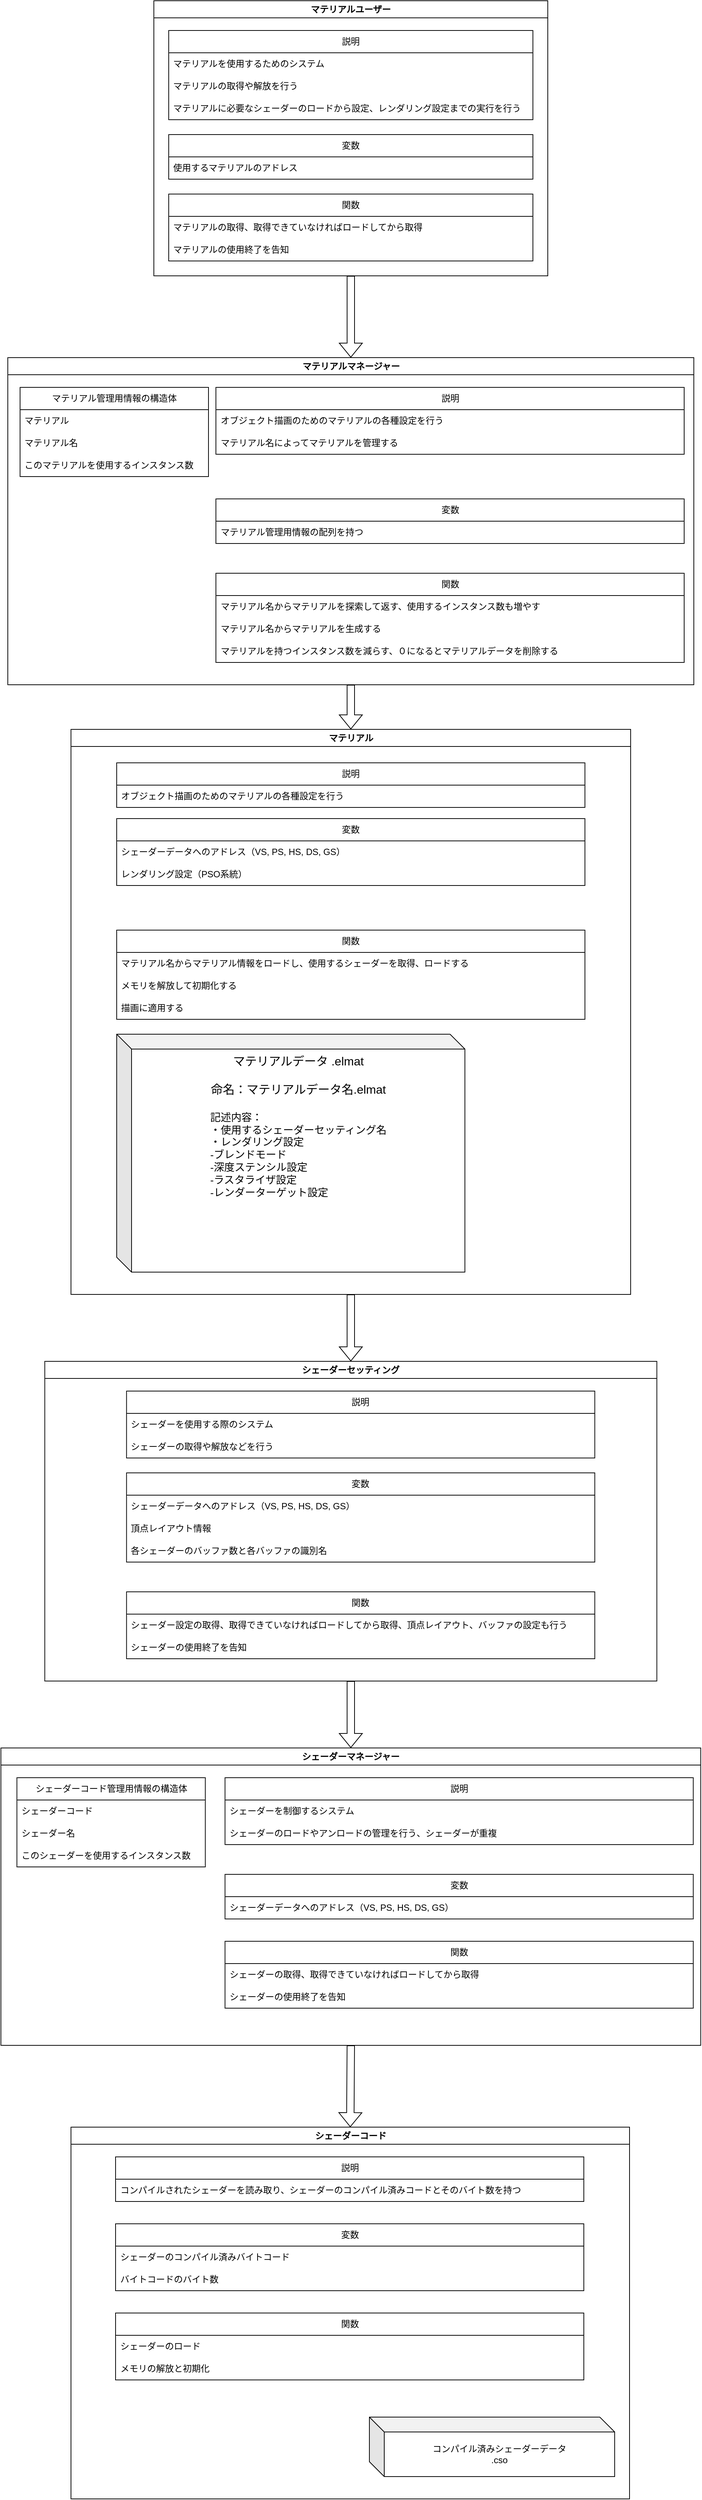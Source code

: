 <mxfile version="22.0.2" type="device">
  <diagram name="ページ1" id="F_xgiDYA5KZkH7zyrJZr">
    <mxGraphModel dx="1990" dy="2194" grid="1" gridSize="10" guides="1" tooltips="1" connect="1" arrows="1" fold="1" page="1" pageScale="1" pageWidth="827" pageHeight="1169" math="0" shadow="0">
      <root>
        <mxCell id="0" />
        <mxCell id="1" parent="0" />
        <mxCell id="cBP3mdUdwcwwjYfgzpu0-2" value="マテリアル" style="swimlane;whiteSpace=wrap;html=1;" parent="1" vertex="1">
          <mxGeometry x="-131.5" y="510" width="753" height="760" as="geometry" />
        </mxCell>
        <mxCell id="cBP3mdUdwcwwjYfgzpu0-6" value="変数" style="swimlane;fontStyle=0;childLayout=stackLayout;horizontal=1;startSize=30;horizontalStack=0;resizeParent=1;resizeParentMax=0;resizeLast=0;collapsible=1;marginBottom=0;whiteSpace=wrap;html=1;" parent="cBP3mdUdwcwwjYfgzpu0-2" vertex="1">
          <mxGeometry x="61.5" y="120" width="630" height="90" as="geometry" />
        </mxCell>
        <mxCell id="cBP3mdUdwcwwjYfgzpu0-7" value="シェーダーデータへのアドレス（VS, PS, HS, DS, GS）" style="text;strokeColor=none;fillColor=none;align=left;verticalAlign=middle;spacingLeft=4;spacingRight=4;overflow=hidden;points=[[0,0.5],[1,0.5]];portConstraint=eastwest;rotatable=0;whiteSpace=wrap;html=1;" parent="cBP3mdUdwcwwjYfgzpu0-6" vertex="1">
          <mxGeometry y="30" width="630" height="30" as="geometry" />
        </mxCell>
        <mxCell id="KlUS38jAtb-0dX45mFsp-3" value="レンダリング設定（PSO系統）" style="text;strokeColor=none;fillColor=none;align=left;verticalAlign=middle;spacingLeft=4;spacingRight=4;overflow=hidden;points=[[0,0.5],[1,0.5]];portConstraint=eastwest;rotatable=0;whiteSpace=wrap;html=1;" parent="cBP3mdUdwcwwjYfgzpu0-6" vertex="1">
          <mxGeometry y="60" width="630" height="30" as="geometry" />
        </mxCell>
        <mxCell id="cBP3mdUdwcwwjYfgzpu0-32" value="説明" style="swimlane;fontStyle=0;childLayout=stackLayout;horizontal=1;startSize=30;horizontalStack=0;resizeParent=1;resizeParentMax=0;resizeLast=0;collapsible=1;marginBottom=0;whiteSpace=wrap;html=1;" parent="cBP3mdUdwcwwjYfgzpu0-2" vertex="1">
          <mxGeometry x="61.5" y="45" width="630" height="60" as="geometry" />
        </mxCell>
        <mxCell id="cBP3mdUdwcwwjYfgzpu0-33" value="オブジェクト描画のためのマテリアルの各種設定を行う" style="text;strokeColor=none;fillColor=none;align=left;verticalAlign=middle;spacingLeft=4;spacingRight=4;overflow=hidden;points=[[0,0.5],[1,0.5]];portConstraint=eastwest;rotatable=0;whiteSpace=wrap;html=1;" parent="cBP3mdUdwcwwjYfgzpu0-32" vertex="1">
          <mxGeometry y="30" width="630" height="30" as="geometry" />
        </mxCell>
        <mxCell id="cBP3mdUdwcwwjYfgzpu0-56" value="関数" style="swimlane;fontStyle=0;childLayout=stackLayout;horizontal=1;startSize=30;horizontalStack=0;resizeParent=1;resizeParentMax=0;resizeLast=0;collapsible=1;marginBottom=0;whiteSpace=wrap;html=1;" parent="cBP3mdUdwcwwjYfgzpu0-2" vertex="1">
          <mxGeometry x="61.5" y="270" width="630" height="120" as="geometry" />
        </mxCell>
        <mxCell id="cBP3mdUdwcwwjYfgzpu0-57" value="マテリアル名からマテリアル情報をロードし、使用するシェーダーを取得、ロードする" style="text;strokeColor=none;fillColor=none;align=left;verticalAlign=middle;spacingLeft=4;spacingRight=4;overflow=hidden;points=[[0,0.5],[1,0.5]];portConstraint=eastwest;rotatable=0;whiteSpace=wrap;html=1;" parent="cBP3mdUdwcwwjYfgzpu0-56" vertex="1">
          <mxGeometry y="30" width="630" height="30" as="geometry" />
        </mxCell>
        <mxCell id="KlUS38jAtb-0dX45mFsp-1" value="メモリを解放して初期化する" style="text;strokeColor=none;fillColor=none;align=left;verticalAlign=middle;spacingLeft=4;spacingRight=4;overflow=hidden;points=[[0,0.5],[1,0.5]];portConstraint=eastwest;rotatable=0;whiteSpace=wrap;html=1;" parent="cBP3mdUdwcwwjYfgzpu0-56" vertex="1">
          <mxGeometry y="60" width="630" height="30" as="geometry" />
        </mxCell>
        <mxCell id="KlUS38jAtb-0dX45mFsp-2" value="描画に適用する" style="text;strokeColor=none;fillColor=none;align=left;verticalAlign=middle;spacingLeft=4;spacingRight=4;overflow=hidden;points=[[0,0.5],[1,0.5]];portConstraint=eastwest;rotatable=0;whiteSpace=wrap;html=1;" parent="cBP3mdUdwcwwjYfgzpu0-56" vertex="1">
          <mxGeometry y="90" width="630" height="30" as="geometry" />
        </mxCell>
        <mxCell id="PlpxIMU7e09dVc96idBv-2" value="&lt;font style=&quot;font-size: 16px;&quot;&gt;マテリアルデータ .elmat&lt;br&gt;&lt;br&gt;&lt;font style=&quot;font-size: 16px;&quot;&gt;命名：マテリアルデータ名.elmat&lt;/font&gt;&lt;/font&gt;&lt;br&gt;&lt;font style=&quot;font-size: 14px;&quot;&gt;&lt;br&gt;&lt;div style=&quot;text-align: left;&quot;&gt;&lt;span style=&quot;background-color: initial;&quot;&gt;記述内容：&lt;/span&gt;&lt;/div&gt;&lt;font style=&quot;font-size: 14px;&quot;&gt;&lt;div style=&quot;text-align: left;&quot;&gt;&lt;span style=&quot;background-color: initial;&quot;&gt;・使用するシェーダーセッティング名&lt;/span&gt;&lt;/div&gt;&lt;div style=&quot;text-align: left;&quot;&gt;&lt;span style=&quot;background-color: initial;&quot;&gt;・レンダリング設定&lt;/span&gt;&lt;/div&gt;&lt;div style=&quot;text-align: left;&quot;&gt;&lt;span style=&quot;background-color: initial;&quot;&gt;-ブレンドモード&lt;/span&gt;&lt;/div&gt;&lt;div style=&quot;text-align: left;&quot;&gt;&lt;span style=&quot;background-color: initial;&quot;&gt;-深度ステンシル設定&lt;/span&gt;&lt;/div&gt;&lt;div style=&quot;text-align: left;&quot;&gt;&lt;span style=&quot;background-color: initial;&quot;&gt;-ラスタライザ設定&lt;/span&gt;&lt;/div&gt;&lt;div style=&quot;text-align: left;&quot;&gt;-レンダーターゲット設定&lt;/div&gt;&lt;/font&gt;&lt;/font&gt;" style="shape=cube;whiteSpace=wrap;html=1;boundedLbl=1;backgroundOutline=1;darkOpacity=0.05;darkOpacity2=0.1;horizontal=1;verticalAlign=top;fontSize=16;" vertex="1" parent="cBP3mdUdwcwwjYfgzpu0-2">
          <mxGeometry x="61.5" y="410" width="468.5" height="320" as="geometry" />
        </mxCell>
        <mxCell id="cBP3mdUdwcwwjYfgzpu0-15" value="マテリアルユーザー" style="swimlane;whiteSpace=wrap;html=1;" parent="1" vertex="1">
          <mxGeometry x="-20" y="-470" width="530" height="370" as="geometry" />
        </mxCell>
        <mxCell id="cBP3mdUdwcwwjYfgzpu0-16" value="変数" style="swimlane;fontStyle=0;childLayout=stackLayout;horizontal=1;startSize=30;horizontalStack=0;resizeParent=1;resizeParentMax=0;resizeLast=0;collapsible=1;marginBottom=0;whiteSpace=wrap;html=1;" parent="cBP3mdUdwcwwjYfgzpu0-15" vertex="1">
          <mxGeometry x="20" y="180" width="490" height="60" as="geometry" />
        </mxCell>
        <mxCell id="cBP3mdUdwcwwjYfgzpu0-18" value="使用するマテリアルのアドレス" style="text;strokeColor=none;fillColor=none;align=left;verticalAlign=middle;spacingLeft=4;spacingRight=4;overflow=hidden;points=[[0,0.5],[1,0.5]];portConstraint=eastwest;rotatable=0;whiteSpace=wrap;html=1;" parent="cBP3mdUdwcwwjYfgzpu0-16" vertex="1">
          <mxGeometry y="30" width="490" height="30" as="geometry" />
        </mxCell>
        <mxCell id="cBP3mdUdwcwwjYfgzpu0-20" value="関数" style="swimlane;fontStyle=0;childLayout=stackLayout;horizontal=1;startSize=30;horizontalStack=0;resizeParent=1;resizeParentMax=0;resizeLast=0;collapsible=1;marginBottom=0;whiteSpace=wrap;html=1;" parent="cBP3mdUdwcwwjYfgzpu0-15" vertex="1">
          <mxGeometry x="20" y="260" width="490" height="90" as="geometry" />
        </mxCell>
        <mxCell id="cBP3mdUdwcwwjYfgzpu0-21" value="マテリアルの取得、取得できていなければロードしてから取得" style="text;strokeColor=none;fillColor=none;align=left;verticalAlign=middle;spacingLeft=4;spacingRight=4;overflow=hidden;points=[[0,0.5],[1,0.5]];portConstraint=eastwest;rotatable=0;whiteSpace=wrap;html=1;" parent="cBP3mdUdwcwwjYfgzpu0-20" vertex="1">
          <mxGeometry y="30" width="490" height="30" as="geometry" />
        </mxCell>
        <mxCell id="cBP3mdUdwcwwjYfgzpu0-25" value="マテリアルの使用終了を告知" style="text;strokeColor=none;fillColor=none;align=left;verticalAlign=middle;spacingLeft=4;spacingRight=4;overflow=hidden;points=[[0,0.5],[1,0.5]];portConstraint=eastwest;rotatable=0;whiteSpace=wrap;html=1;" parent="cBP3mdUdwcwwjYfgzpu0-20" vertex="1">
          <mxGeometry y="60" width="490" height="30" as="geometry" />
        </mxCell>
        <mxCell id="cBP3mdUdwcwwjYfgzpu0-22" value="説明" style="swimlane;fontStyle=0;childLayout=stackLayout;horizontal=1;startSize=30;horizontalStack=0;resizeParent=1;resizeParentMax=0;resizeLast=0;collapsible=1;marginBottom=0;whiteSpace=wrap;html=1;" parent="cBP3mdUdwcwwjYfgzpu0-15" vertex="1">
          <mxGeometry x="20" y="40" width="490" height="120" as="geometry" />
        </mxCell>
        <mxCell id="CW2jHhSHeJLpoLNfHYgt-12" value="マテリアルを使用するためのシステム" style="text;strokeColor=none;fillColor=none;align=left;verticalAlign=middle;spacingLeft=4;spacingRight=4;overflow=hidden;points=[[0,0.5],[1,0.5]];portConstraint=eastwest;rotatable=0;whiteSpace=wrap;html=1;" parent="cBP3mdUdwcwwjYfgzpu0-22" vertex="1">
          <mxGeometry y="30" width="490" height="30" as="geometry" />
        </mxCell>
        <mxCell id="cBP3mdUdwcwwjYfgzpu0-23" value="マテリアルの取得や解放を行う" style="text;strokeColor=none;fillColor=none;align=left;verticalAlign=middle;spacingLeft=4;spacingRight=4;overflow=hidden;points=[[0,0.5],[1,0.5]];portConstraint=eastwest;rotatable=0;whiteSpace=wrap;html=1;" parent="cBP3mdUdwcwwjYfgzpu0-22" vertex="1">
          <mxGeometry y="60" width="490" height="30" as="geometry" />
        </mxCell>
        <mxCell id="cBP3mdUdwcwwjYfgzpu0-24" value="マテリアルに必要なシェーダーのロードから設定、レンダリング設定までの実行を行う" style="text;strokeColor=none;fillColor=none;align=left;verticalAlign=middle;spacingLeft=4;spacingRight=4;overflow=hidden;points=[[0,0.5],[1,0.5]];portConstraint=eastwest;rotatable=0;whiteSpace=wrap;html=1;" parent="cBP3mdUdwcwwjYfgzpu0-22" vertex="1">
          <mxGeometry y="90" width="490" height="30" as="geometry" />
        </mxCell>
        <mxCell id="cBP3mdUdwcwwjYfgzpu0-36" value="マテリアルマネージャー" style="swimlane;whiteSpace=wrap;html=1;" parent="1" vertex="1">
          <mxGeometry x="-216.5" y="10" width="923" height="440" as="geometry" />
        </mxCell>
        <mxCell id="cBP3mdUdwcwwjYfgzpu0-37" value="変数" style="swimlane;fontStyle=0;childLayout=stackLayout;horizontal=1;startSize=30;horizontalStack=0;resizeParent=1;resizeParentMax=0;resizeLast=0;collapsible=1;marginBottom=0;whiteSpace=wrap;html=1;" parent="cBP3mdUdwcwwjYfgzpu0-36" vertex="1">
          <mxGeometry x="280" y="190" width="630" height="60" as="geometry" />
        </mxCell>
        <mxCell id="CW2jHhSHeJLpoLNfHYgt-48" value="マテリアル管理用情報の配列を持つ" style="text;strokeColor=none;fillColor=none;align=left;verticalAlign=middle;spacingLeft=4;spacingRight=4;overflow=hidden;points=[[0,0.5],[1,0.5]];portConstraint=eastwest;rotatable=0;whiteSpace=wrap;html=1;" parent="cBP3mdUdwcwwjYfgzpu0-37" vertex="1">
          <mxGeometry y="30" width="630" height="30" as="geometry" />
        </mxCell>
        <mxCell id="cBP3mdUdwcwwjYfgzpu0-41" value="説明" style="swimlane;fontStyle=0;childLayout=stackLayout;horizontal=1;startSize=30;horizontalStack=0;resizeParent=1;resizeParentMax=0;resizeLast=0;collapsible=1;marginBottom=0;whiteSpace=wrap;html=1;" parent="cBP3mdUdwcwwjYfgzpu0-36" vertex="1">
          <mxGeometry x="280" y="40" width="630" height="90" as="geometry" />
        </mxCell>
        <mxCell id="cBP3mdUdwcwwjYfgzpu0-42" value="オブジェクト描画のためのマテリアルの各種設定を行う" style="text;strokeColor=none;fillColor=none;align=left;verticalAlign=middle;spacingLeft=4;spacingRight=4;overflow=hidden;points=[[0,0.5],[1,0.5]];portConstraint=eastwest;rotatable=0;whiteSpace=wrap;html=1;" parent="cBP3mdUdwcwwjYfgzpu0-41" vertex="1">
          <mxGeometry y="30" width="630" height="30" as="geometry" />
        </mxCell>
        <mxCell id="cBP3mdUdwcwwjYfgzpu0-43" value="マテリアル名によってマテリアルを管理する" style="text;strokeColor=none;fillColor=none;align=left;verticalAlign=middle;spacingLeft=4;spacingRight=4;overflow=hidden;points=[[0,0.5],[1,0.5]];portConstraint=eastwest;rotatable=0;whiteSpace=wrap;html=1;" parent="cBP3mdUdwcwwjYfgzpu0-41" vertex="1">
          <mxGeometry y="60" width="630" height="30" as="geometry" />
        </mxCell>
        <mxCell id="cBP3mdUdwcwwjYfgzpu0-47" value="マテリアル管理用情報の構造体" style="swimlane;fontStyle=0;childLayout=stackLayout;horizontal=1;startSize=30;horizontalStack=0;resizeParent=1;resizeParentMax=0;resizeLast=0;collapsible=1;marginBottom=0;whiteSpace=wrap;html=1;" parent="cBP3mdUdwcwwjYfgzpu0-36" vertex="1">
          <mxGeometry x="16.5" y="40" width="253.5" height="120" as="geometry" />
        </mxCell>
        <mxCell id="cBP3mdUdwcwwjYfgzpu0-48" value="マテリアル" style="text;strokeColor=none;fillColor=none;align=left;verticalAlign=middle;spacingLeft=4;spacingRight=4;overflow=hidden;points=[[0,0.5],[1,0.5]];portConstraint=eastwest;rotatable=0;whiteSpace=wrap;html=1;" parent="cBP3mdUdwcwwjYfgzpu0-47" vertex="1">
          <mxGeometry y="30" width="253.5" height="30" as="geometry" />
        </mxCell>
        <mxCell id="cBP3mdUdwcwwjYfgzpu0-49" value="マテリアル名" style="text;strokeColor=none;fillColor=none;align=left;verticalAlign=middle;spacingLeft=4;spacingRight=4;overflow=hidden;points=[[0,0.5],[1,0.5]];portConstraint=eastwest;rotatable=0;whiteSpace=wrap;html=1;" parent="cBP3mdUdwcwwjYfgzpu0-47" vertex="1">
          <mxGeometry y="60" width="253.5" height="30" as="geometry" />
        </mxCell>
        <mxCell id="cBP3mdUdwcwwjYfgzpu0-50" value="このマテリアルを使用するインスタンス数" style="text;strokeColor=none;fillColor=none;align=left;verticalAlign=middle;spacingLeft=4;spacingRight=4;overflow=hidden;points=[[0,0.5],[1,0.5]];portConstraint=eastwest;rotatable=0;whiteSpace=wrap;html=1;" parent="cBP3mdUdwcwwjYfgzpu0-47" vertex="1">
          <mxGeometry y="90" width="253.5" height="30" as="geometry" />
        </mxCell>
        <mxCell id="cBP3mdUdwcwwjYfgzpu0-52" value="関数" style="swimlane;fontStyle=0;childLayout=stackLayout;horizontal=1;startSize=30;horizontalStack=0;resizeParent=1;resizeParentMax=0;resizeLast=0;collapsible=1;marginBottom=0;whiteSpace=wrap;html=1;" parent="cBP3mdUdwcwwjYfgzpu0-36" vertex="1">
          <mxGeometry x="280" y="290" width="630" height="120" as="geometry" />
        </mxCell>
        <mxCell id="cBP3mdUdwcwwjYfgzpu0-53" value="マテリアル名からマテリアルを探索して返す、使用するインスタンス数も増やす" style="text;strokeColor=none;fillColor=none;align=left;verticalAlign=middle;spacingLeft=4;spacingRight=4;overflow=hidden;points=[[0,0.5],[1,0.5]];portConstraint=eastwest;rotatable=0;whiteSpace=wrap;html=1;" parent="cBP3mdUdwcwwjYfgzpu0-52" vertex="1">
          <mxGeometry y="30" width="630" height="30" as="geometry" />
        </mxCell>
        <mxCell id="cBP3mdUdwcwwjYfgzpu0-54" value="マテリアル名からマテリアルを生成する" style="text;strokeColor=none;fillColor=none;align=left;verticalAlign=middle;spacingLeft=4;spacingRight=4;overflow=hidden;points=[[0,0.5],[1,0.5]];portConstraint=eastwest;rotatable=0;whiteSpace=wrap;html=1;" parent="cBP3mdUdwcwwjYfgzpu0-52" vertex="1">
          <mxGeometry y="60" width="630" height="30" as="geometry" />
        </mxCell>
        <mxCell id="cBP3mdUdwcwwjYfgzpu0-55" value="マテリアルを持つインスタンス数を減らす、０になるとマテリアルデータを削除する" style="text;strokeColor=none;fillColor=none;align=left;verticalAlign=middle;spacingLeft=4;spacingRight=4;overflow=hidden;points=[[0,0.5],[1,0.5]];portConstraint=eastwest;rotatable=0;whiteSpace=wrap;html=1;" parent="cBP3mdUdwcwwjYfgzpu0-52" vertex="1">
          <mxGeometry y="90" width="630" height="30" as="geometry" />
        </mxCell>
        <mxCell id="cBP3mdUdwcwwjYfgzpu0-44" value="" style="shape=flexArrow;endArrow=classic;html=1;rounded=0;entryX=0.5;entryY=0;entryDx=0;entryDy=0;exitX=0.5;exitY=1;exitDx=0;exitDy=0;" parent="1" source="cBP3mdUdwcwwjYfgzpu0-15" target="cBP3mdUdwcwwjYfgzpu0-36" edge="1">
          <mxGeometry width="50" height="50" relative="1" as="geometry">
            <mxPoint x="280" y="-70" as="sourcePoint" />
            <mxPoint x="300" y="-190" as="targetPoint" />
          </mxGeometry>
        </mxCell>
        <mxCell id="cBP3mdUdwcwwjYfgzpu0-60" value="" style="shape=flexArrow;endArrow=classic;html=1;rounded=0;entryX=0.5;entryY=0;entryDx=0;entryDy=0;exitX=0.5;exitY=1;exitDx=0;exitDy=0;" parent="1" source="cBP3mdUdwcwwjYfgzpu0-36" target="cBP3mdUdwcwwjYfgzpu0-2" edge="1">
          <mxGeometry width="50" height="50" relative="1" as="geometry">
            <mxPoint x="210" y="520" as="sourcePoint" />
            <mxPoint x="260" y="470" as="targetPoint" />
          </mxGeometry>
        </mxCell>
        <mxCell id="CW2jHhSHeJLpoLNfHYgt-1" value="シェーダーセッティング" style="swimlane;whiteSpace=wrap;html=1;" parent="1" vertex="1">
          <mxGeometry x="-166.75" y="1360" width="823.5" height="430" as="geometry" />
        </mxCell>
        <mxCell id="CW2jHhSHeJLpoLNfHYgt-4" value="説明" style="swimlane;fontStyle=0;childLayout=stackLayout;horizontal=1;startSize=30;horizontalStack=0;resizeParent=1;resizeParentMax=0;resizeLast=0;collapsible=1;marginBottom=0;whiteSpace=wrap;html=1;" parent="CW2jHhSHeJLpoLNfHYgt-1" vertex="1">
          <mxGeometry x="110" y="40" width="630" height="90" as="geometry" />
        </mxCell>
        <mxCell id="CW2jHhSHeJLpoLNfHYgt-5" value="シェーダーを使用する際のシステム" style="text;strokeColor=none;fillColor=none;align=left;verticalAlign=middle;spacingLeft=4;spacingRight=4;overflow=hidden;points=[[0,0.5],[1,0.5]];portConstraint=eastwest;rotatable=0;whiteSpace=wrap;html=1;" parent="CW2jHhSHeJLpoLNfHYgt-4" vertex="1">
          <mxGeometry y="30" width="630" height="30" as="geometry" />
        </mxCell>
        <mxCell id="CW2jHhSHeJLpoLNfHYgt-13" value="シェーダーの取得や解放などを行う" style="text;strokeColor=none;fillColor=none;align=left;verticalAlign=middle;spacingLeft=4;spacingRight=4;overflow=hidden;points=[[0,0.5],[1,0.5]];portConstraint=eastwest;rotatable=0;whiteSpace=wrap;html=1;" parent="CW2jHhSHeJLpoLNfHYgt-4" vertex="1">
          <mxGeometry y="60" width="630" height="30" as="geometry" />
        </mxCell>
        <mxCell id="CW2jHhSHeJLpoLNfHYgt-6" value="変数" style="swimlane;fontStyle=0;childLayout=stackLayout;horizontal=1;startSize=30;horizontalStack=0;resizeParent=1;resizeParentMax=0;resizeLast=0;collapsible=1;marginBottom=0;whiteSpace=wrap;html=1;" parent="CW2jHhSHeJLpoLNfHYgt-1" vertex="1">
          <mxGeometry x="110" y="150" width="630" height="120" as="geometry" />
        </mxCell>
        <mxCell id="CW2jHhSHeJLpoLNfHYgt-7" value="シェーダーデータへのアドレス（VS, PS, HS, DS, GS）" style="text;strokeColor=none;fillColor=none;align=left;verticalAlign=middle;spacingLeft=4;spacingRight=4;overflow=hidden;points=[[0,0.5],[1,0.5]];portConstraint=eastwest;rotatable=0;whiteSpace=wrap;html=1;" parent="CW2jHhSHeJLpoLNfHYgt-6" vertex="1">
          <mxGeometry y="30" width="630" height="30" as="geometry" />
        </mxCell>
        <mxCell id="49_hBE2Bth7ehbOxcYe2-2" value="頂点レイアウト情報" style="text;strokeColor=none;fillColor=none;align=left;verticalAlign=middle;spacingLeft=4;spacingRight=4;overflow=hidden;points=[[0,0.5],[1,0.5]];portConstraint=eastwest;rotatable=0;whiteSpace=wrap;html=1;" parent="CW2jHhSHeJLpoLNfHYgt-6" vertex="1">
          <mxGeometry y="60" width="630" height="30" as="geometry" />
        </mxCell>
        <mxCell id="49_hBE2Bth7ehbOxcYe2-3" value="各シェーダーのバッファ数と各バッファの識別名" style="text;strokeColor=none;fillColor=none;align=left;verticalAlign=middle;spacingLeft=4;spacingRight=4;overflow=hidden;points=[[0,0.5],[1,0.5]];portConstraint=eastwest;rotatable=0;whiteSpace=wrap;html=1;" parent="CW2jHhSHeJLpoLNfHYgt-6" vertex="1">
          <mxGeometry y="90" width="630" height="30" as="geometry" />
        </mxCell>
        <mxCell id="CW2jHhSHeJLpoLNfHYgt-14" value="関数" style="swimlane;fontStyle=0;childLayout=stackLayout;horizontal=1;startSize=30;horizontalStack=0;resizeParent=1;resizeParentMax=0;resizeLast=0;collapsible=1;marginBottom=0;whiteSpace=wrap;html=1;" parent="CW2jHhSHeJLpoLNfHYgt-1" vertex="1">
          <mxGeometry x="110" y="310" width="630" height="90" as="geometry" />
        </mxCell>
        <mxCell id="CW2jHhSHeJLpoLNfHYgt-15" value="シェーダー設定の取得、取得できていなければロードしてから取得、頂点レイアウト、バッファの設定も行う" style="text;strokeColor=none;fillColor=none;align=left;verticalAlign=middle;spacingLeft=4;spacingRight=4;overflow=hidden;points=[[0,0.5],[1,0.5]];portConstraint=eastwest;rotatable=0;whiteSpace=wrap;html=1;" parent="CW2jHhSHeJLpoLNfHYgt-14" vertex="1">
          <mxGeometry y="30" width="630" height="30" as="geometry" />
        </mxCell>
        <mxCell id="CW2jHhSHeJLpoLNfHYgt-16" value="シェーダーの使用終了を告知" style="text;strokeColor=none;fillColor=none;align=left;verticalAlign=middle;spacingLeft=4;spacingRight=4;overflow=hidden;points=[[0,0.5],[1,0.5]];portConstraint=eastwest;rotatable=0;whiteSpace=wrap;html=1;" parent="CW2jHhSHeJLpoLNfHYgt-14" vertex="1">
          <mxGeometry y="60" width="630" height="30" as="geometry" />
        </mxCell>
        <mxCell id="CW2jHhSHeJLpoLNfHYgt-2" value="" style="shape=flexArrow;endArrow=classic;html=1;rounded=0;entryX=0.5;entryY=0;entryDx=0;entryDy=0;exitX=0.5;exitY=1;exitDx=0;exitDy=0;" parent="1" source="cBP3mdUdwcwwjYfgzpu0-2" target="CW2jHhSHeJLpoLNfHYgt-1" edge="1">
          <mxGeometry width="50" height="50" relative="1" as="geometry">
            <mxPoint x="170" y="1040" as="sourcePoint" />
            <mxPoint x="220" y="990" as="targetPoint" />
          </mxGeometry>
        </mxCell>
        <mxCell id="CW2jHhSHeJLpoLNfHYgt-17" value="シェーダーマネージャー" style="swimlane;whiteSpace=wrap;html=1;" parent="1" vertex="1">
          <mxGeometry x="-225.75" y="1880" width="941.5" height="400" as="geometry" />
        </mxCell>
        <mxCell id="CW2jHhSHeJLpoLNfHYgt-18" value="説明" style="swimlane;fontStyle=0;childLayout=stackLayout;horizontal=1;startSize=30;horizontalStack=0;resizeParent=1;resizeParentMax=0;resizeLast=0;collapsible=1;marginBottom=0;whiteSpace=wrap;html=1;" parent="CW2jHhSHeJLpoLNfHYgt-17" vertex="1">
          <mxGeometry x="301.5" y="40" width="630" height="90" as="geometry" />
        </mxCell>
        <mxCell id="CW2jHhSHeJLpoLNfHYgt-19" value="シェーダーを制御するシステム" style="text;strokeColor=none;fillColor=none;align=left;verticalAlign=middle;spacingLeft=4;spacingRight=4;overflow=hidden;points=[[0,0.5],[1,0.5]];portConstraint=eastwest;rotatable=0;whiteSpace=wrap;html=1;" parent="CW2jHhSHeJLpoLNfHYgt-18" vertex="1">
          <mxGeometry y="30" width="630" height="30" as="geometry" />
        </mxCell>
        <mxCell id="CW2jHhSHeJLpoLNfHYgt-20" value="シェーダーのロードやアンロードの管理を行う、シェーダーが重複" style="text;strokeColor=none;fillColor=none;align=left;verticalAlign=middle;spacingLeft=4;spacingRight=4;overflow=hidden;points=[[0,0.5],[1,0.5]];portConstraint=eastwest;rotatable=0;whiteSpace=wrap;html=1;" parent="CW2jHhSHeJLpoLNfHYgt-18" vertex="1">
          <mxGeometry y="60" width="630" height="30" as="geometry" />
        </mxCell>
        <mxCell id="CW2jHhSHeJLpoLNfHYgt-21" value="変数" style="swimlane;fontStyle=0;childLayout=stackLayout;horizontal=1;startSize=30;horizontalStack=0;resizeParent=1;resizeParentMax=0;resizeLast=0;collapsible=1;marginBottom=0;whiteSpace=wrap;html=1;" parent="CW2jHhSHeJLpoLNfHYgt-17" vertex="1">
          <mxGeometry x="301.5" y="170" width="630" height="60" as="geometry" />
        </mxCell>
        <mxCell id="CW2jHhSHeJLpoLNfHYgt-22" value="シェーダーデータへのアドレス（VS, PS, HS, DS, GS）" style="text;strokeColor=none;fillColor=none;align=left;verticalAlign=middle;spacingLeft=4;spacingRight=4;overflow=hidden;points=[[0,0.5],[1,0.5]];portConstraint=eastwest;rotatable=0;whiteSpace=wrap;html=1;" parent="CW2jHhSHeJLpoLNfHYgt-21" vertex="1">
          <mxGeometry y="30" width="630" height="30" as="geometry" />
        </mxCell>
        <mxCell id="CW2jHhSHeJLpoLNfHYgt-23" value="関数" style="swimlane;fontStyle=0;childLayout=stackLayout;horizontal=1;startSize=30;horizontalStack=0;resizeParent=1;resizeParentMax=0;resizeLast=0;collapsible=1;marginBottom=0;whiteSpace=wrap;html=1;" parent="CW2jHhSHeJLpoLNfHYgt-17" vertex="1">
          <mxGeometry x="301.5" y="260" width="630" height="90" as="geometry" />
        </mxCell>
        <mxCell id="CW2jHhSHeJLpoLNfHYgt-24" value="シェーダーの取得、取得できていなければロードしてから取得" style="text;strokeColor=none;fillColor=none;align=left;verticalAlign=middle;spacingLeft=4;spacingRight=4;overflow=hidden;points=[[0,0.5],[1,0.5]];portConstraint=eastwest;rotatable=0;whiteSpace=wrap;html=1;" parent="CW2jHhSHeJLpoLNfHYgt-23" vertex="1">
          <mxGeometry y="30" width="630" height="30" as="geometry" />
        </mxCell>
        <mxCell id="CW2jHhSHeJLpoLNfHYgt-25" value="シェーダーの使用終了を告知" style="text;strokeColor=none;fillColor=none;align=left;verticalAlign=middle;spacingLeft=4;spacingRight=4;overflow=hidden;points=[[0,0.5],[1,0.5]];portConstraint=eastwest;rotatable=0;whiteSpace=wrap;html=1;" parent="CW2jHhSHeJLpoLNfHYgt-23" vertex="1">
          <mxGeometry y="60" width="630" height="30" as="geometry" />
        </mxCell>
        <mxCell id="CW2jHhSHeJLpoLNfHYgt-54" value="シェーダーコード管理用情報の構造体" style="swimlane;fontStyle=0;childLayout=stackLayout;horizontal=1;startSize=30;horizontalStack=0;resizeParent=1;resizeParentMax=0;resizeLast=0;collapsible=1;marginBottom=0;whiteSpace=wrap;html=1;" parent="CW2jHhSHeJLpoLNfHYgt-17" vertex="1">
          <mxGeometry x="21.5" y="40" width="253.5" height="120" as="geometry" />
        </mxCell>
        <mxCell id="CW2jHhSHeJLpoLNfHYgt-55" value="シェーダーコード" style="text;strokeColor=none;fillColor=none;align=left;verticalAlign=middle;spacingLeft=4;spacingRight=4;overflow=hidden;points=[[0,0.5],[1,0.5]];portConstraint=eastwest;rotatable=0;whiteSpace=wrap;html=1;" parent="CW2jHhSHeJLpoLNfHYgt-54" vertex="1">
          <mxGeometry y="30" width="253.5" height="30" as="geometry" />
        </mxCell>
        <mxCell id="CW2jHhSHeJLpoLNfHYgt-56" value="シェーダー名" style="text;strokeColor=none;fillColor=none;align=left;verticalAlign=middle;spacingLeft=4;spacingRight=4;overflow=hidden;points=[[0,0.5],[1,0.5]];portConstraint=eastwest;rotatable=0;whiteSpace=wrap;html=1;" parent="CW2jHhSHeJLpoLNfHYgt-54" vertex="1">
          <mxGeometry y="60" width="253.5" height="30" as="geometry" />
        </mxCell>
        <mxCell id="CW2jHhSHeJLpoLNfHYgt-57" value="このシェーダーを使用するインスタンス数" style="text;strokeColor=none;fillColor=none;align=left;verticalAlign=middle;spacingLeft=4;spacingRight=4;overflow=hidden;points=[[0,0.5],[1,0.5]];portConstraint=eastwest;rotatable=0;whiteSpace=wrap;html=1;" parent="CW2jHhSHeJLpoLNfHYgt-54" vertex="1">
          <mxGeometry y="90" width="253.5" height="30" as="geometry" />
        </mxCell>
        <mxCell id="CW2jHhSHeJLpoLNfHYgt-26" value="" style="shape=flexArrow;endArrow=classic;html=1;rounded=0;entryX=0.5;entryY=0;entryDx=0;entryDy=0;exitX=0.5;exitY=1;exitDx=0;exitDy=0;" parent="1" source="CW2jHhSHeJLpoLNfHYgt-1" target="CW2jHhSHeJLpoLNfHYgt-17" edge="1">
          <mxGeometry width="50" height="50" relative="1" as="geometry">
            <mxPoint x="50" y="1650" as="sourcePoint" />
            <mxPoint x="100" y="1600" as="targetPoint" />
          </mxGeometry>
        </mxCell>
        <mxCell id="CW2jHhSHeJLpoLNfHYgt-27" value="" style="shape=flexArrow;endArrow=classic;html=1;rounded=0;exitX=0.5;exitY=1;exitDx=0;exitDy=0;entryX=0.5;entryY=0;entryDx=0;entryDy=0;" parent="1" source="CW2jHhSHeJLpoLNfHYgt-17" target="CW2jHhSHeJLpoLNfHYgt-37" edge="1">
          <mxGeometry width="50" height="50" relative="1" as="geometry">
            <mxPoint x="260" y="2240" as="sourcePoint" />
            <mxPoint x="244" y="2210" as="targetPoint" />
          </mxGeometry>
        </mxCell>
        <mxCell id="CW2jHhSHeJLpoLNfHYgt-37" value="シェーダーコード" style="swimlane;whiteSpace=wrap;html=1;" parent="1" vertex="1">
          <mxGeometry x="-131.5" y="2390" width="751.5" height="500" as="geometry" />
        </mxCell>
        <mxCell id="CW2jHhSHeJLpoLNfHYgt-38" value="説明" style="swimlane;fontStyle=0;childLayout=stackLayout;horizontal=1;startSize=30;horizontalStack=0;resizeParent=1;resizeParentMax=0;resizeLast=0;collapsible=1;marginBottom=0;whiteSpace=wrap;html=1;" parent="CW2jHhSHeJLpoLNfHYgt-37" vertex="1">
          <mxGeometry x="60" y="40" width="630" height="60" as="geometry" />
        </mxCell>
        <mxCell id="CW2jHhSHeJLpoLNfHYgt-39" value="コンパイルされたシェーダーを読み取り、シェーダーのコンパイル済みコードとそのバイト数を持つ" style="text;strokeColor=none;fillColor=none;align=left;verticalAlign=middle;spacingLeft=4;spacingRight=4;overflow=hidden;points=[[0,0.5],[1,0.5]];portConstraint=eastwest;rotatable=0;whiteSpace=wrap;html=1;" parent="CW2jHhSHeJLpoLNfHYgt-38" vertex="1">
          <mxGeometry y="30" width="630" height="30" as="geometry" />
        </mxCell>
        <mxCell id="CW2jHhSHeJLpoLNfHYgt-41" value="変数" style="swimlane;fontStyle=0;childLayout=stackLayout;horizontal=1;startSize=30;horizontalStack=0;resizeParent=1;resizeParentMax=0;resizeLast=0;collapsible=1;marginBottom=0;whiteSpace=wrap;html=1;" parent="CW2jHhSHeJLpoLNfHYgt-37" vertex="1">
          <mxGeometry x="60" y="130" width="630" height="90" as="geometry" />
        </mxCell>
        <mxCell id="CW2jHhSHeJLpoLNfHYgt-42" value="シェーダーのコンパイル済みバイトコード" style="text;strokeColor=none;fillColor=none;align=left;verticalAlign=middle;spacingLeft=4;spacingRight=4;overflow=hidden;points=[[0,0.5],[1,0.5]];portConstraint=eastwest;rotatable=0;whiteSpace=wrap;html=1;" parent="CW2jHhSHeJLpoLNfHYgt-41" vertex="1">
          <mxGeometry y="30" width="630" height="30" as="geometry" />
        </mxCell>
        <mxCell id="49_hBE2Bth7ehbOxcYe2-4" value="バイトコードのバイト数" style="text;strokeColor=none;fillColor=none;align=left;verticalAlign=middle;spacingLeft=4;spacingRight=4;overflow=hidden;points=[[0,0.5],[1,0.5]];portConstraint=eastwest;rotatable=0;whiteSpace=wrap;html=1;" parent="CW2jHhSHeJLpoLNfHYgt-41" vertex="1">
          <mxGeometry y="60" width="630" height="30" as="geometry" />
        </mxCell>
        <mxCell id="CW2jHhSHeJLpoLNfHYgt-43" value="関数" style="swimlane;fontStyle=0;childLayout=stackLayout;horizontal=1;startSize=30;horizontalStack=0;resizeParent=1;resizeParentMax=0;resizeLast=0;collapsible=1;marginBottom=0;whiteSpace=wrap;html=1;" parent="CW2jHhSHeJLpoLNfHYgt-37" vertex="1">
          <mxGeometry x="60" y="250" width="630" height="90" as="geometry" />
        </mxCell>
        <mxCell id="CW2jHhSHeJLpoLNfHYgt-44" value="シェーダーのロード" style="text;strokeColor=none;fillColor=none;align=left;verticalAlign=middle;spacingLeft=4;spacingRight=4;overflow=hidden;points=[[0,0.5],[1,0.5]];portConstraint=eastwest;rotatable=0;whiteSpace=wrap;html=1;" parent="CW2jHhSHeJLpoLNfHYgt-43" vertex="1">
          <mxGeometry y="30" width="630" height="30" as="geometry" />
        </mxCell>
        <mxCell id="CW2jHhSHeJLpoLNfHYgt-45" value="メモリの解放と初期化" style="text;strokeColor=none;fillColor=none;align=left;verticalAlign=middle;spacingLeft=4;spacingRight=4;overflow=hidden;points=[[0,0.5],[1,0.5]];portConstraint=eastwest;rotatable=0;whiteSpace=wrap;html=1;" parent="CW2jHhSHeJLpoLNfHYgt-43" vertex="1">
          <mxGeometry y="60" width="630" height="30" as="geometry" />
        </mxCell>
        <mxCell id="PlpxIMU7e09dVc96idBv-1" value="コンパイル済みシェーダーデータ&lt;br&gt;.cso" style="shape=cube;whiteSpace=wrap;html=1;boundedLbl=1;backgroundOutline=1;darkOpacity=0.05;darkOpacity2=0.1;" vertex="1" parent="CW2jHhSHeJLpoLNfHYgt-37">
          <mxGeometry x="401.5" y="390" width="330" height="80" as="geometry" />
        </mxCell>
      </root>
    </mxGraphModel>
  </diagram>
</mxfile>

